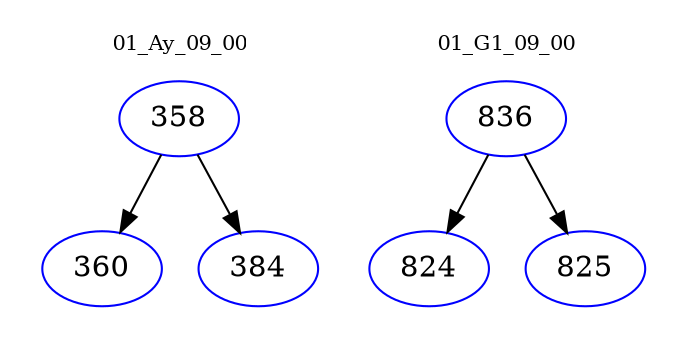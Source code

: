 digraph{
subgraph cluster_0 {
color = white
label = "01_Ay_09_00";
fontsize=10;
T0_358 [label="358", color="blue"]
T0_358 -> T0_360 [color="black"]
T0_360 [label="360", color="blue"]
T0_358 -> T0_384 [color="black"]
T0_384 [label="384", color="blue"]
}
subgraph cluster_1 {
color = white
label = "01_G1_09_00";
fontsize=10;
T1_836 [label="836", color="blue"]
T1_836 -> T1_824 [color="black"]
T1_824 [label="824", color="blue"]
T1_836 -> T1_825 [color="black"]
T1_825 [label="825", color="blue"]
}
}
